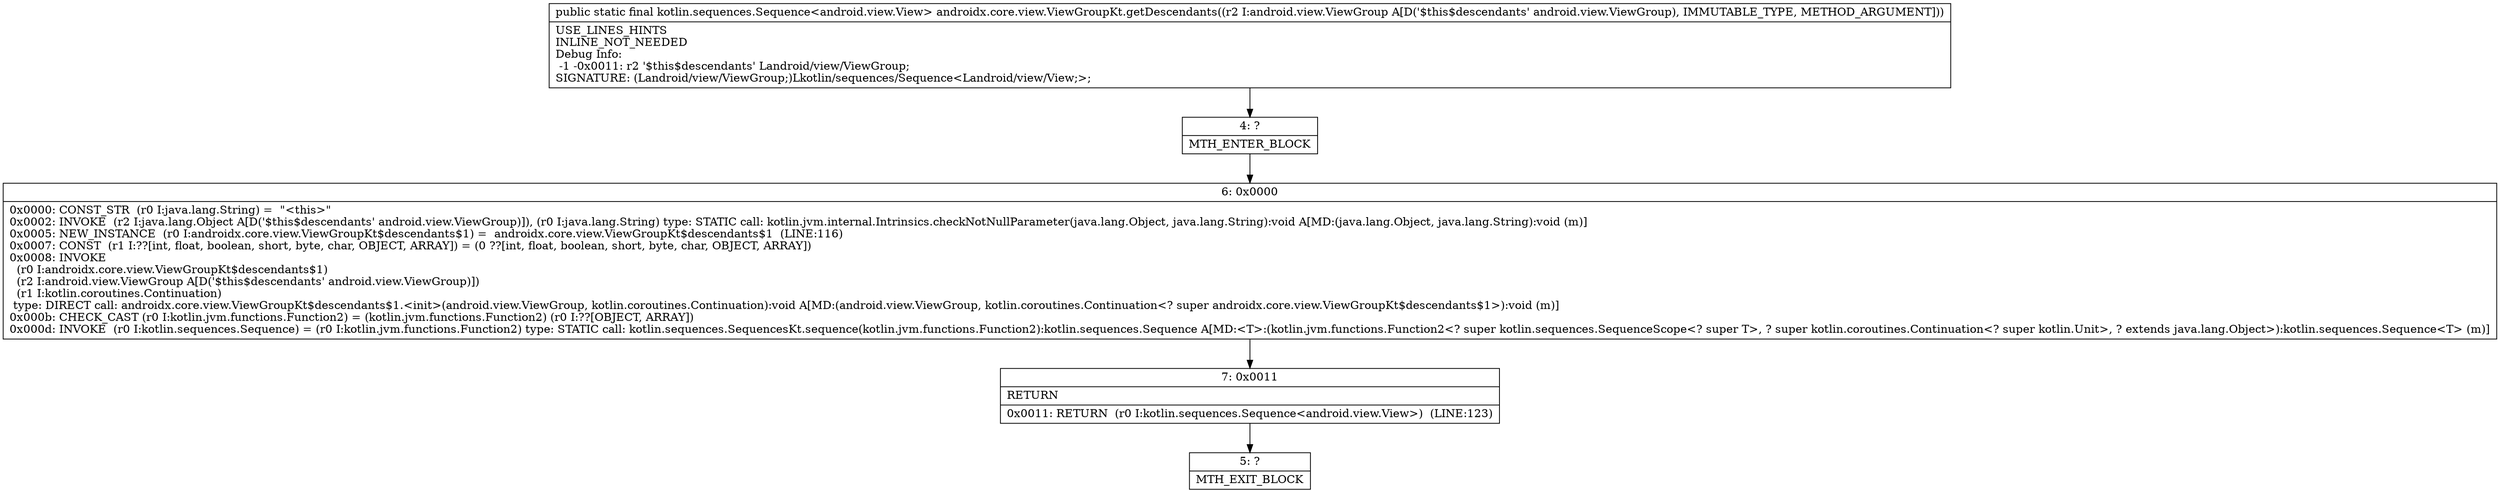 digraph "CFG forandroidx.core.view.ViewGroupKt.getDescendants(Landroid\/view\/ViewGroup;)Lkotlin\/sequences\/Sequence;" {
Node_4 [shape=record,label="{4\:\ ?|MTH_ENTER_BLOCK\l}"];
Node_6 [shape=record,label="{6\:\ 0x0000|0x0000: CONST_STR  (r0 I:java.lang.String) =  \"\<this\>\" \l0x0002: INVOKE  (r2 I:java.lang.Object A[D('$this$descendants' android.view.ViewGroup)]), (r0 I:java.lang.String) type: STATIC call: kotlin.jvm.internal.Intrinsics.checkNotNullParameter(java.lang.Object, java.lang.String):void A[MD:(java.lang.Object, java.lang.String):void (m)]\l0x0005: NEW_INSTANCE  (r0 I:androidx.core.view.ViewGroupKt$descendants$1) =  androidx.core.view.ViewGroupKt$descendants$1  (LINE:116)\l0x0007: CONST  (r1 I:??[int, float, boolean, short, byte, char, OBJECT, ARRAY]) = (0 ??[int, float, boolean, short, byte, char, OBJECT, ARRAY]) \l0x0008: INVOKE  \l  (r0 I:androidx.core.view.ViewGroupKt$descendants$1)\l  (r2 I:android.view.ViewGroup A[D('$this$descendants' android.view.ViewGroup)])\l  (r1 I:kotlin.coroutines.Continuation)\l type: DIRECT call: androidx.core.view.ViewGroupKt$descendants$1.\<init\>(android.view.ViewGroup, kotlin.coroutines.Continuation):void A[MD:(android.view.ViewGroup, kotlin.coroutines.Continuation\<? super androidx.core.view.ViewGroupKt$descendants$1\>):void (m)]\l0x000b: CHECK_CAST (r0 I:kotlin.jvm.functions.Function2) = (kotlin.jvm.functions.Function2) (r0 I:??[OBJECT, ARRAY]) \l0x000d: INVOKE  (r0 I:kotlin.sequences.Sequence) = (r0 I:kotlin.jvm.functions.Function2) type: STATIC call: kotlin.sequences.SequencesKt.sequence(kotlin.jvm.functions.Function2):kotlin.sequences.Sequence A[MD:\<T\>:(kotlin.jvm.functions.Function2\<? super kotlin.sequences.SequenceScope\<? super T\>, ? super kotlin.coroutines.Continuation\<? super kotlin.Unit\>, ? extends java.lang.Object\>):kotlin.sequences.Sequence\<T\> (m)]\l}"];
Node_7 [shape=record,label="{7\:\ 0x0011|RETURN\l|0x0011: RETURN  (r0 I:kotlin.sequences.Sequence\<android.view.View\>)  (LINE:123)\l}"];
Node_5 [shape=record,label="{5\:\ ?|MTH_EXIT_BLOCK\l}"];
MethodNode[shape=record,label="{public static final kotlin.sequences.Sequence\<android.view.View\> androidx.core.view.ViewGroupKt.getDescendants((r2 I:android.view.ViewGroup A[D('$this$descendants' android.view.ViewGroup), IMMUTABLE_TYPE, METHOD_ARGUMENT]))  | USE_LINES_HINTS\lINLINE_NOT_NEEDED\lDebug Info:\l  \-1 \-0x0011: r2 '$this$descendants' Landroid\/view\/ViewGroup;\lSIGNATURE: (Landroid\/view\/ViewGroup;)Lkotlin\/sequences\/Sequence\<Landroid\/view\/View;\>;\l}"];
MethodNode -> Node_4;Node_4 -> Node_6;
Node_6 -> Node_7;
Node_7 -> Node_5;
}

